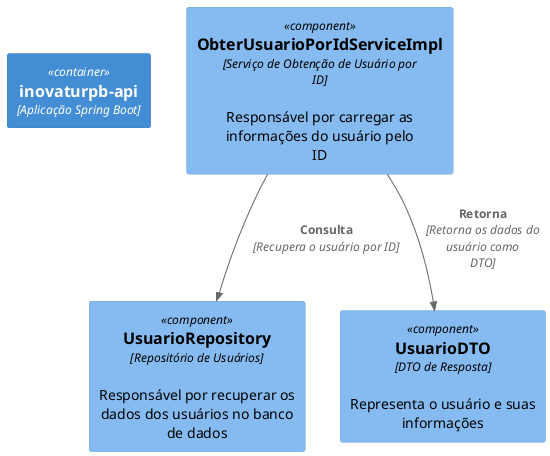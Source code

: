 @startuml
!define C4_COMPONENT
!include <C4/C4_Component.puml>

Container(app, "inovaturpb-api", "Aplicação Spring Boot")

' Componentes envolvidos no processo de obtenção do usuário por ID
Component(service, "ObterUsuarioPorIdServiceImpl", "Serviço de Obtenção de Usuário por ID", "Responsável por carregar as informações do usuário pelo ID")

' Repositório de usuários
Component(usuarioRepository, "UsuarioRepository", "Repositório de Usuários", "Responsável por recuperar os dados dos usuários no banco de dados")

' DTO de resposta
Component(dto, "UsuarioDTO", "DTO de Resposta", "Representa o usuário e suas informações")

' Relacionamentos
Rel(service, usuarioRepository, "Consulta", "Recupera o usuário por ID")
Rel(service, dto, "Retorna", "Retorna os dados do usuário como DTO")

@enduml
